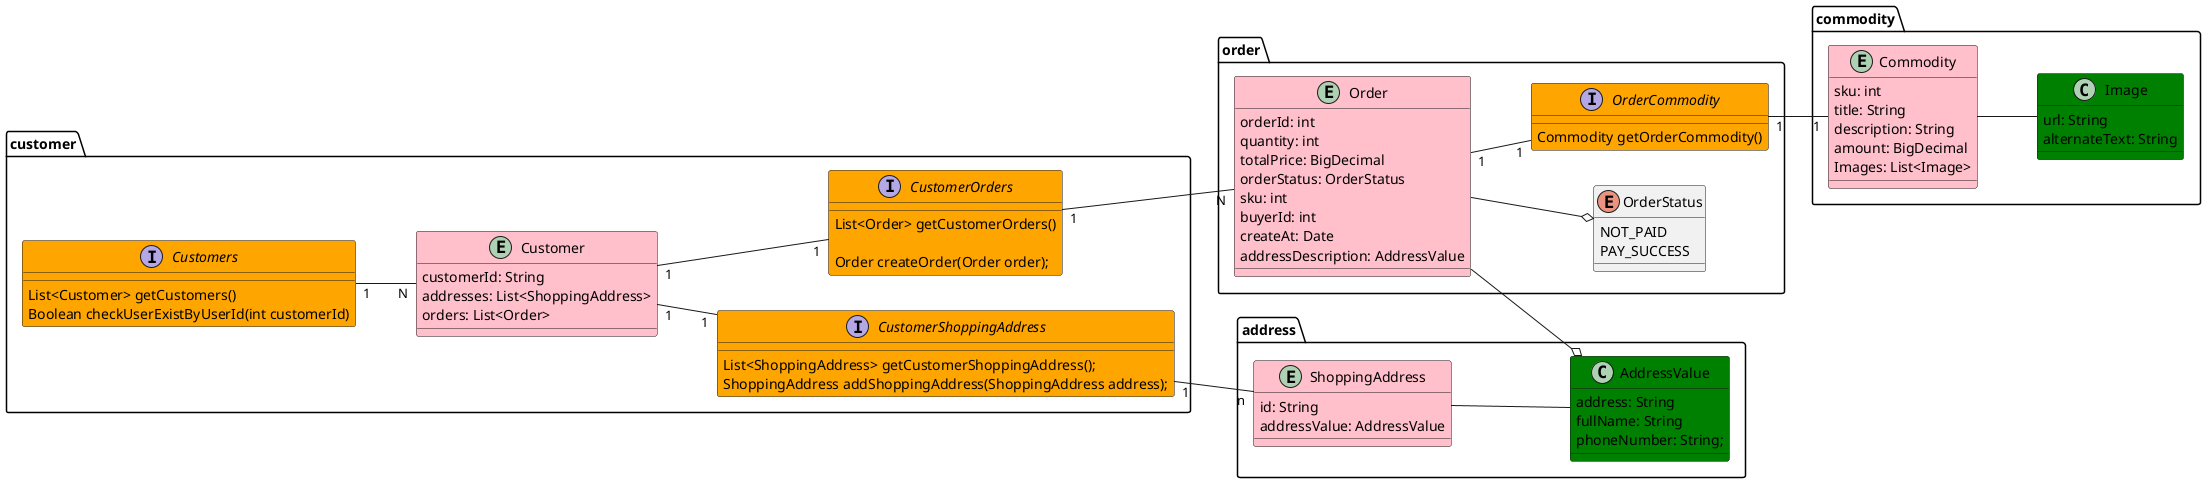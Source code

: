 @startuml
'https://plantuml.com/class-diagram

left to right direction

package "address" {
    entity ShoppingAddress #pink {
        id: String
        addressValue: AddressValue
    }

    class AddressValue #green {
       address: String
       fullName: String
       phoneNumber: String;
    }

    ShoppingAddress -- AddressValue
}

package "commodity" {
    entity Commodity #pink {
        sku: int
        title: String
        description: String
        amount: BigDecimal
        Images: List<Image>
    }

    class Image #green {
        url: String
        alternateText: String
    }

    Commodity -- Image
}

package "order" {
    entity Order #pink {
        orderId: int
        quantity: int
        totalPrice: BigDecimal
        orderStatus: OrderStatus
        sku: int
        buyerId: int
        createAt: Date
        addressDescription: AddressValue
    }

    enum OrderStatus {
        NOT_PAID
        PAY_SUCCESS
    }

    interface OrderCommodity #orange{
        Commodity getOrderCommodity()
    }

    Order  --o OrderStatus
    Order "1" -- "1" OrderCommodity
    OrderCommodity "1" -- "1" Commodity
    Order --o AddressValue
}

package "customer" {
    interface Customers #orange{
        List<Customer> getCustomers()
        Boolean checkUserExistByUserId(int customerId)
    }

    interface CustomerOrders #orange {
        List<Order> getCustomerOrders()

        Order createOrder(Order order);
    }

    interface CustomerShoppingAddress #orange {
        List<ShoppingAddress> getCustomerShoppingAddress();
        ShoppingAddress addShoppingAddress(ShoppingAddress address);
    }

    entity Customer #pink{
        customerId: String
        addresses: List<ShoppingAddress>
        orders: List<Order>
    }

    Customers "1" -- "N" Customer
    Customer "1" -- "1" CustomerOrders
    CustomerOrders "1" -- "N" Order
    Customer "1" -- "1" CustomerShoppingAddress
    CustomerShoppingAddress "1" -- "n" ShoppingAddress
}

@enduml
